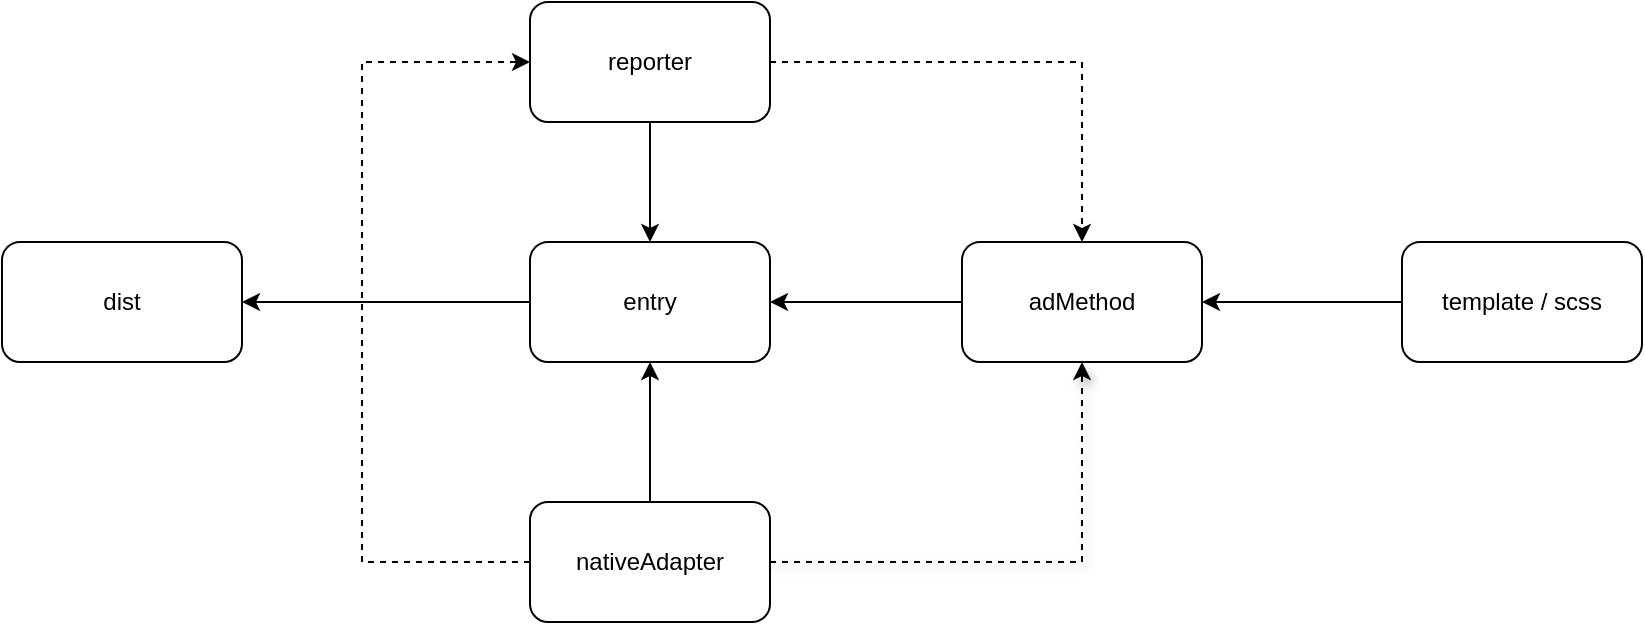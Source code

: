 <mxfile version="21.0.8" type="github">
  <diagram name="第 1 页" id="pz1jVyvXg0_LhJZVS1x5">
    <mxGraphModel dx="1434" dy="764" grid="1" gridSize="10" guides="1" tooltips="1" connect="1" arrows="1" fold="1" page="1" pageScale="1" pageWidth="827" pageHeight="1169" math="0" shadow="0">
      <root>
        <mxCell id="0" />
        <mxCell id="1" parent="0" />
        <mxCell id="OPfXbUtbgR2OJTm1OdhY-9" value="" style="edgeStyle=orthogonalEdgeStyle;rounded=0;orthogonalLoop=1;jettySize=auto;html=1;" parent="1" source="OPfXbUtbgR2OJTm1OdhY-2" target="OPfXbUtbgR2OJTm1OdhY-4" edge="1">
          <mxGeometry relative="1" as="geometry" />
        </mxCell>
        <mxCell id="OPfXbUtbgR2OJTm1OdhY-2" value="reporter" style="rounded=1;whiteSpace=wrap;html=1;" parent="1" vertex="1">
          <mxGeometry x="364" y="250" width="120" height="60" as="geometry" />
        </mxCell>
        <mxCell id="OPfXbUtbgR2OJTm1OdhY-8" value="" style="edgeStyle=orthogonalEdgeStyle;rounded=0;orthogonalLoop=1;jettySize=auto;html=1;" parent="1" source="OPfXbUtbgR2OJTm1OdhY-3" target="OPfXbUtbgR2OJTm1OdhY-4" edge="1">
          <mxGeometry relative="1" as="geometry" />
        </mxCell>
        <mxCell id="OPfXbUtbgR2OJTm1OdhY-3" value="adMethod" style="rounded=1;whiteSpace=wrap;html=1;" parent="1" vertex="1">
          <mxGeometry x="580" y="370" width="120" height="60" as="geometry" />
        </mxCell>
        <mxCell id="OPfXbUtbgR2OJTm1OdhY-10" value="" style="edgeStyle=orthogonalEdgeStyle;rounded=0;orthogonalLoop=1;jettySize=auto;html=1;" parent="1" source="OPfXbUtbgR2OJTm1OdhY-4" target="OPfXbUtbgR2OJTm1OdhY-6" edge="1">
          <mxGeometry relative="1" as="geometry" />
        </mxCell>
        <mxCell id="OPfXbUtbgR2OJTm1OdhY-4" value="entry" style="rounded=1;whiteSpace=wrap;html=1;" parent="1" vertex="1">
          <mxGeometry x="364" y="370" width="120" height="60" as="geometry" />
        </mxCell>
        <mxCell id="OPfXbUtbgR2OJTm1OdhY-7" value="" style="edgeStyle=orthogonalEdgeStyle;rounded=0;orthogonalLoop=1;jettySize=auto;html=1;" parent="1" source="OPfXbUtbgR2OJTm1OdhY-5" target="OPfXbUtbgR2OJTm1OdhY-4" edge="1">
          <mxGeometry relative="1" as="geometry" />
        </mxCell>
        <mxCell id="OPfXbUtbgR2OJTm1OdhY-5" value="nativeAdapter" style="rounded=1;whiteSpace=wrap;html=1;" parent="1" vertex="1">
          <mxGeometry x="364" y="500" width="120" height="60" as="geometry" />
        </mxCell>
        <mxCell id="OPfXbUtbgR2OJTm1OdhY-6" value="dist" style="rounded=1;whiteSpace=wrap;html=1;" parent="1" vertex="1">
          <mxGeometry x="100" y="370" width="120" height="60" as="geometry" />
        </mxCell>
        <mxCell id="OPfXbUtbgR2OJTm1OdhY-12" value="" style="edgeStyle=orthogonalEdgeStyle;rounded=0;orthogonalLoop=1;jettySize=auto;html=1;" parent="1" source="OPfXbUtbgR2OJTm1OdhY-11" target="OPfXbUtbgR2OJTm1OdhY-3" edge="1">
          <mxGeometry relative="1" as="geometry" />
        </mxCell>
        <mxCell id="OPfXbUtbgR2OJTm1OdhY-11" value="template / scss" style="rounded=1;whiteSpace=wrap;html=1;" parent="1" vertex="1">
          <mxGeometry x="800" y="370" width="120" height="60" as="geometry" />
        </mxCell>
        <mxCell id="OPfXbUtbgR2OJTm1OdhY-13" value="" style="endArrow=classic;html=1;rounded=0;exitX=1;exitY=0.5;exitDx=0;exitDy=0;entryX=0.5;entryY=0;entryDx=0;entryDy=0;dashed=1;" parent="1" source="OPfXbUtbgR2OJTm1OdhY-2" target="OPfXbUtbgR2OJTm1OdhY-3" edge="1">
          <mxGeometry width="50" height="50" relative="1" as="geometry">
            <mxPoint x="670" y="280" as="sourcePoint" />
            <mxPoint x="720" y="230" as="targetPoint" />
            <Array as="points">
              <mxPoint x="640" y="280" />
            </Array>
          </mxGeometry>
        </mxCell>
        <mxCell id="OPfXbUtbgR2OJTm1OdhY-14" value="" style="endArrow=classic;html=1;rounded=0;exitX=1;exitY=0.5;exitDx=0;exitDy=0;entryX=0.5;entryY=1;entryDx=0;entryDy=0;shadow=1;dashed=1;" parent="1" source="OPfXbUtbgR2OJTm1OdhY-5" target="OPfXbUtbgR2OJTm1OdhY-3" edge="1">
          <mxGeometry width="50" height="50" relative="1" as="geometry">
            <mxPoint x="494" y="290" as="sourcePoint" />
            <mxPoint x="650" y="380" as="targetPoint" />
            <Array as="points">
              <mxPoint x="640" y="530" />
            </Array>
          </mxGeometry>
        </mxCell>
        <mxCell id="GkYXQ1A5_HsME0mNiHi7-2" value="" style="endArrow=classic;html=1;rounded=0;exitX=0;exitY=0.5;exitDx=0;exitDy=0;entryX=0;entryY=0.5;entryDx=0;entryDy=0;dashed=1;" edge="1" parent="1" source="OPfXbUtbgR2OJTm1OdhY-5" target="OPfXbUtbgR2OJTm1OdhY-2">
          <mxGeometry width="50" height="50" relative="1" as="geometry">
            <mxPoint x="490" y="720" as="sourcePoint" />
            <mxPoint x="540" y="670" as="targetPoint" />
            <Array as="points">
              <mxPoint x="280" y="530" />
              <mxPoint x="280" y="280" />
            </Array>
          </mxGeometry>
        </mxCell>
      </root>
    </mxGraphModel>
  </diagram>
</mxfile>

